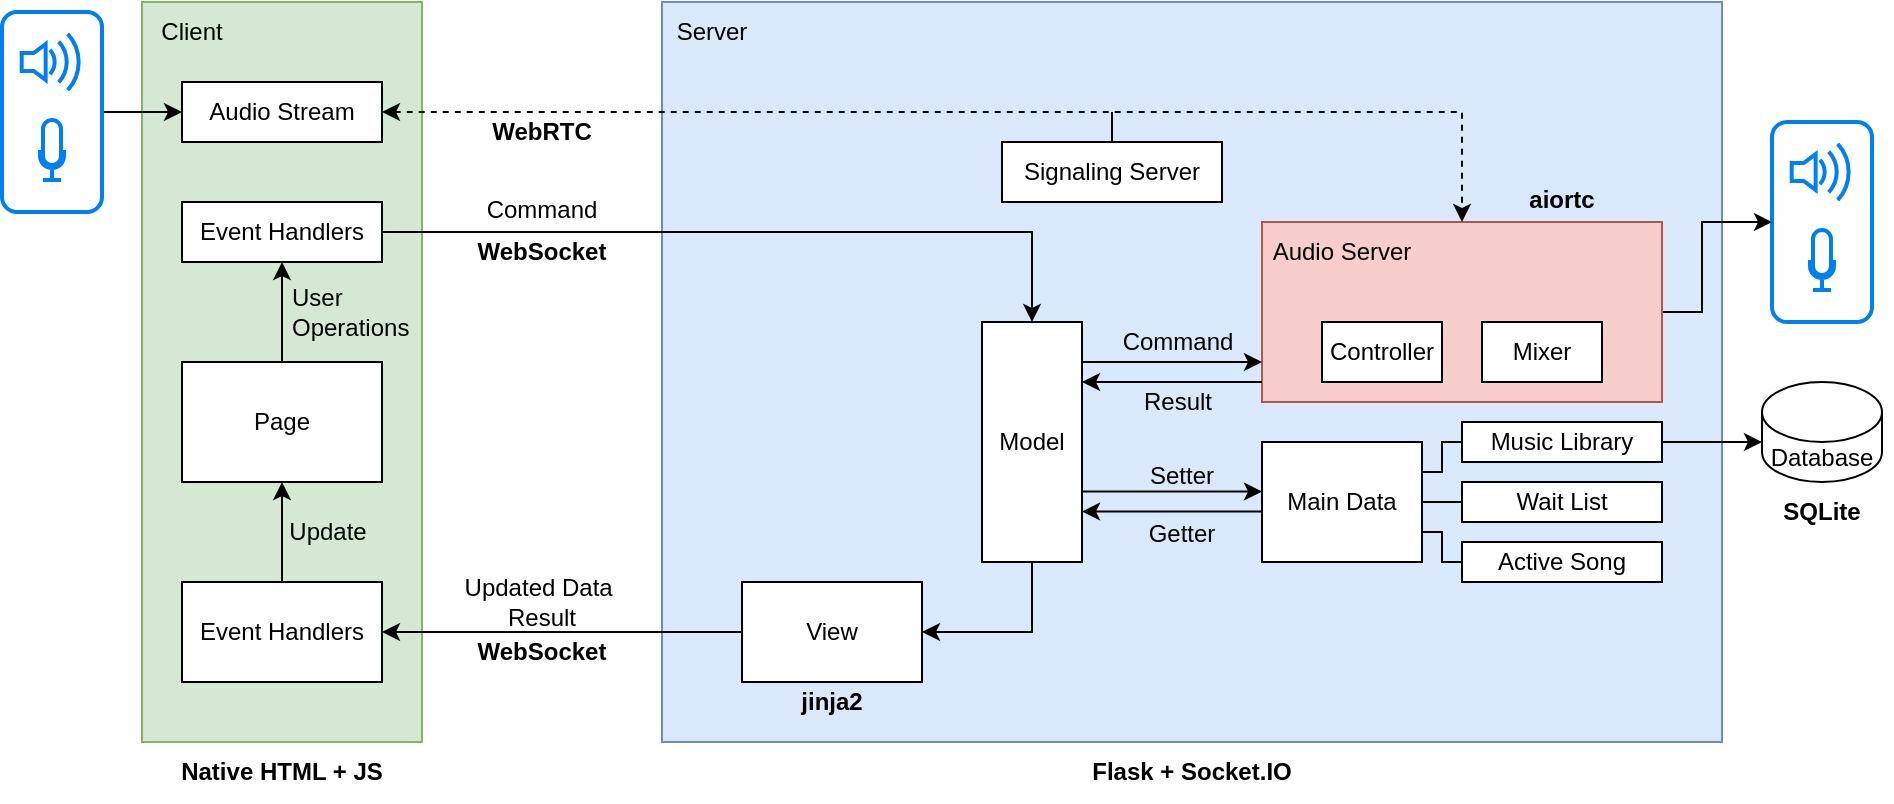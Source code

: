 <mxfile version="24.9.1">
  <diagram name="第 1 页" id="i1QhH0rPRA2hifDkSosV">
    <mxGraphModel dx="1610" dy="878" grid="1" gridSize="10" guides="1" tooltips="1" connect="1" arrows="1" fold="1" page="1" pageScale="1" pageWidth="1000" pageHeight="1000" math="0" shadow="0">
      <root>
        <mxCell id="0" />
        <mxCell id="1" parent="0" />
        <mxCell id="a9eeKcHGMqGuBWr7Spul-93" value="" style="rounded=1;whiteSpace=wrap;html=1;fillColor=none;strokeColor=#0080f0;strokeWidth=2;" vertex="1" parent="1">
          <mxGeometry x="935" y="90" width="50" height="100" as="geometry" />
        </mxCell>
        <mxCell id="a9eeKcHGMqGuBWr7Spul-1" value="" style="rounded=0;whiteSpace=wrap;html=1;fillColor=#dae8fc;strokeColor=#6c8ebf;" vertex="1" parent="1">
          <mxGeometry x="380" y="30" width="530" height="370" as="geometry" />
        </mxCell>
        <mxCell id="a9eeKcHGMqGuBWr7Spul-4" value="" style="rounded=0;whiteSpace=wrap;html=1;fillColor=#d5e8d4;strokeColor=#82b366;" vertex="1" parent="1">
          <mxGeometry x="120" y="30" width="140" height="370" as="geometry" />
        </mxCell>
        <mxCell id="a9eeKcHGMqGuBWr7Spul-71" style="edgeStyle=orthogonalEdgeStyle;rounded=0;orthogonalLoop=1;jettySize=auto;html=1;exitX=0.5;exitY=1;exitDx=0;exitDy=0;entryX=1;entryY=0.5;entryDx=0;entryDy=0;" edge="1" parent="1" source="a9eeKcHGMqGuBWr7Spul-5" target="a9eeKcHGMqGuBWr7Spul-6">
          <mxGeometry relative="1" as="geometry" />
        </mxCell>
        <mxCell id="a9eeKcHGMqGuBWr7Spul-5" value="Model" style="rounded=0;whiteSpace=wrap;html=1;" vertex="1" parent="1">
          <mxGeometry x="540" y="190" width="50" height="120" as="geometry" />
        </mxCell>
        <mxCell id="a9eeKcHGMqGuBWr7Spul-65" style="edgeStyle=orthogonalEdgeStyle;rounded=0;orthogonalLoop=1;jettySize=auto;html=1;exitX=0;exitY=0.5;exitDx=0;exitDy=0;entryX=1;entryY=0.5;entryDx=0;entryDy=0;" edge="1" parent="1" source="a9eeKcHGMqGuBWr7Spul-6" target="a9eeKcHGMqGuBWr7Spul-54">
          <mxGeometry relative="1" as="geometry" />
        </mxCell>
        <mxCell id="a9eeKcHGMqGuBWr7Spul-6" value="View" style="rounded=0;whiteSpace=wrap;html=1;" vertex="1" parent="1">
          <mxGeometry x="420" y="320" width="90" height="50" as="geometry" />
        </mxCell>
        <mxCell id="a9eeKcHGMqGuBWr7Spul-72" style="edgeStyle=orthogonalEdgeStyle;rounded=0;orthogonalLoop=1;jettySize=auto;html=1;exitX=1;exitY=0.5;exitDx=0;exitDy=0;entryX=0.5;entryY=0;entryDx=0;entryDy=0;" edge="1" parent="1" source="a9eeKcHGMqGuBWr7Spul-8" target="a9eeKcHGMqGuBWr7Spul-5">
          <mxGeometry relative="1" as="geometry" />
        </mxCell>
        <mxCell id="a9eeKcHGMqGuBWr7Spul-8" value="Event Handlers" style="rounded=0;whiteSpace=wrap;html=1;arcSize=11;strokeColor=default;align=center;verticalAlign=middle;fontFamily=Helvetica;fontSize=12;fontColor=default;fillColor=default;" vertex="1" parent="1">
          <mxGeometry x="140" y="130" width="100" height="30" as="geometry" />
        </mxCell>
        <mxCell id="a9eeKcHGMqGuBWr7Spul-9" value="Client" style="text;html=1;align=center;verticalAlign=middle;whiteSpace=wrap;rounded=0;" vertex="1" parent="1">
          <mxGeometry x="120" y="30" width="50" height="30" as="geometry" />
        </mxCell>
        <mxCell id="a9eeKcHGMqGuBWr7Spul-10" value="Server" style="text;html=1;align=center;verticalAlign=middle;whiteSpace=wrap;rounded=0;" vertex="1" parent="1">
          <mxGeometry x="380" y="30" width="50" height="30" as="geometry" />
        </mxCell>
        <mxCell id="a9eeKcHGMqGuBWr7Spul-94" style="edgeStyle=orthogonalEdgeStyle;rounded=0;orthogonalLoop=1;jettySize=auto;html=1;exitX=1;exitY=0.5;exitDx=0;exitDy=0;entryX=0;entryY=0.5;entryDx=0;entryDy=0;" edge="1" parent="1" source="a9eeKcHGMqGuBWr7Spul-17" target="a9eeKcHGMqGuBWr7Spul-93">
          <mxGeometry relative="1" as="geometry">
            <Array as="points">
              <mxPoint x="900" y="185" />
              <mxPoint x="900" y="140" />
            </Array>
          </mxGeometry>
        </mxCell>
        <mxCell id="a9eeKcHGMqGuBWr7Spul-17" value="" style="rounded=0;whiteSpace=wrap;html=1;fillColor=#f8cecc;strokeColor=#b85450;" vertex="1" parent="1">
          <mxGeometry x="680" y="140" width="200" height="90" as="geometry" />
        </mxCell>
        <mxCell id="a9eeKcHGMqGuBWr7Spul-18" value="Audio Server" style="text;html=1;align=center;verticalAlign=middle;whiteSpace=wrap;rounded=0;" vertex="1" parent="1">
          <mxGeometry x="680" y="140" width="80" height="30" as="geometry" />
        </mxCell>
        <mxCell id="a9eeKcHGMqGuBWr7Spul-46" style="edgeStyle=orthogonalEdgeStyle;rounded=0;orthogonalLoop=1;jettySize=auto;html=1;exitX=1;exitY=0.25;exitDx=0;exitDy=0;entryX=0;entryY=0.5;entryDx=0;entryDy=0;endArrow=none;endFill=0;" edge="1" parent="1" source="a9eeKcHGMqGuBWr7Spul-21" target="a9eeKcHGMqGuBWr7Spul-26">
          <mxGeometry relative="1" as="geometry">
            <Array as="points">
              <mxPoint x="770" y="265" />
              <mxPoint x="770" y="250" />
            </Array>
          </mxGeometry>
        </mxCell>
        <mxCell id="a9eeKcHGMqGuBWr7Spul-47" style="edgeStyle=orthogonalEdgeStyle;rounded=0;orthogonalLoop=1;jettySize=auto;html=1;exitX=1;exitY=0.5;exitDx=0;exitDy=0;entryX=0;entryY=0.5;entryDx=0;entryDy=0;endArrow=none;endFill=0;" edge="1" parent="1" source="a9eeKcHGMqGuBWr7Spul-21" target="a9eeKcHGMqGuBWr7Spul-27">
          <mxGeometry relative="1" as="geometry" />
        </mxCell>
        <mxCell id="a9eeKcHGMqGuBWr7Spul-48" style="edgeStyle=orthogonalEdgeStyle;rounded=0;orthogonalLoop=1;jettySize=auto;html=1;exitX=1;exitY=0.75;exitDx=0;exitDy=0;entryX=0;entryY=0.5;entryDx=0;entryDy=0;endArrow=none;endFill=0;" edge="1" parent="1" source="a9eeKcHGMqGuBWr7Spul-21" target="a9eeKcHGMqGuBWr7Spul-28">
          <mxGeometry relative="1" as="geometry">
            <Array as="points">
              <mxPoint x="770" y="295" />
              <mxPoint x="770" y="310" />
            </Array>
          </mxGeometry>
        </mxCell>
        <mxCell id="a9eeKcHGMqGuBWr7Spul-21" value="Main Data" style="rounded=0;whiteSpace=wrap;html=1;" vertex="1" parent="1">
          <mxGeometry x="680" y="250" width="80" height="60" as="geometry" />
        </mxCell>
        <mxCell id="a9eeKcHGMqGuBWr7Spul-24" value="" style="endArrow=classic;html=1;rounded=0;" edge="1" parent="1">
          <mxGeometry width="50" height="50" relative="1" as="geometry">
            <mxPoint x="590" y="210" as="sourcePoint" />
            <mxPoint x="680" y="210" as="targetPoint" />
          </mxGeometry>
        </mxCell>
        <mxCell id="a9eeKcHGMqGuBWr7Spul-25" value="" style="endArrow=classic;html=1;rounded=0;" edge="1" parent="1">
          <mxGeometry width="50" height="50" relative="1" as="geometry">
            <mxPoint x="680" y="220" as="sourcePoint" />
            <mxPoint x="590" y="220" as="targetPoint" />
          </mxGeometry>
        </mxCell>
        <mxCell id="a9eeKcHGMqGuBWr7Spul-26" value="Music Library" style="rounded=0;whiteSpace=wrap;html=1;" vertex="1" parent="1">
          <mxGeometry x="780" y="240" width="100" height="20" as="geometry" />
        </mxCell>
        <mxCell id="a9eeKcHGMqGuBWr7Spul-27" value="Wait List" style="rounded=0;whiteSpace=wrap;html=1;" vertex="1" parent="1">
          <mxGeometry x="780" y="270" width="100" height="20" as="geometry" />
        </mxCell>
        <mxCell id="a9eeKcHGMqGuBWr7Spul-28" value="Active Song" style="rounded=0;whiteSpace=wrap;html=1;" vertex="1" parent="1">
          <mxGeometry x="780" y="300" width="100" height="20" as="geometry" />
        </mxCell>
        <mxCell id="a9eeKcHGMqGuBWr7Spul-41" style="edgeStyle=orthogonalEdgeStyle;rounded=0;orthogonalLoop=1;jettySize=auto;html=1;exitX=1;exitY=0.5;exitDx=0;exitDy=0;dashed=1;startArrow=classic;startFill=1;" edge="1" parent="1" source="a9eeKcHGMqGuBWr7Spul-31" target="a9eeKcHGMqGuBWr7Spul-17">
          <mxGeometry relative="1" as="geometry" />
        </mxCell>
        <mxCell id="a9eeKcHGMqGuBWr7Spul-31" value="Audio Stream" style="rounded=0;whiteSpace=wrap;html=1;" vertex="1" parent="1">
          <mxGeometry x="140" y="70" width="100" height="30" as="geometry" />
        </mxCell>
        <mxCell id="a9eeKcHGMqGuBWr7Spul-40" value="WebSocket" style="text;html=1;align=center;verticalAlign=middle;whiteSpace=wrap;rounded=0;fontStyle=1" vertex="1" parent="1">
          <mxGeometry x="290" y="140" width="60" height="30" as="geometry" />
        </mxCell>
        <mxCell id="a9eeKcHGMqGuBWr7Spul-49" value="WebRTC" style="text;html=1;align=center;verticalAlign=middle;whiteSpace=wrap;rounded=0;fontStyle=1" vertex="1" parent="1">
          <mxGeometry x="290" y="80" width="60" height="30" as="geometry" />
        </mxCell>
        <mxCell id="a9eeKcHGMqGuBWr7Spul-54" value="Event Handlers" style="rounded=0;whiteSpace=wrap;html=1;" vertex="1" parent="1">
          <mxGeometry x="140" y="320" width="100" height="50" as="geometry" />
        </mxCell>
        <mxCell id="a9eeKcHGMqGuBWr7Spul-56" style="edgeStyle=orthogonalEdgeStyle;rounded=0;orthogonalLoop=1;jettySize=auto;html=1;exitX=0.5;exitY=1;exitDx=0;exitDy=0;entryX=0.5;entryY=0;entryDx=0;entryDy=0;endArrow=none;endFill=0;startArrow=classic;startFill=1;" edge="1" parent="1" source="a9eeKcHGMqGuBWr7Spul-55" target="a9eeKcHGMqGuBWr7Spul-54">
          <mxGeometry relative="1" as="geometry" />
        </mxCell>
        <mxCell id="a9eeKcHGMqGuBWr7Spul-57" style="edgeStyle=orthogonalEdgeStyle;rounded=0;orthogonalLoop=1;jettySize=auto;html=1;exitX=0.5;exitY=0;exitDx=0;exitDy=0;entryX=0.5;entryY=1;entryDx=0;entryDy=0;endArrow=classic;endFill=1;" edge="1" parent="1" source="a9eeKcHGMqGuBWr7Spul-55" target="a9eeKcHGMqGuBWr7Spul-8">
          <mxGeometry relative="1" as="geometry" />
        </mxCell>
        <mxCell id="a9eeKcHGMqGuBWr7Spul-55" value="Page" style="rounded=0;whiteSpace=wrap;html=1;" vertex="1" parent="1">
          <mxGeometry x="140" y="210" width="100" height="60" as="geometry" />
        </mxCell>
        <mxCell id="a9eeKcHGMqGuBWr7Spul-61" style="edgeStyle=orthogonalEdgeStyle;rounded=0;orthogonalLoop=1;jettySize=auto;html=1;exitX=0.5;exitY=0;exitDx=0;exitDy=0;endArrow=none;endFill=0;" edge="1" parent="1" source="a9eeKcHGMqGuBWr7Spul-58">
          <mxGeometry relative="1" as="geometry">
            <mxPoint x="605" y="85" as="targetPoint" />
          </mxGeometry>
        </mxCell>
        <mxCell id="a9eeKcHGMqGuBWr7Spul-58" value="Signaling Server" style="rounded=0;whiteSpace=wrap;html=1;" vertex="1" parent="1">
          <mxGeometry x="550" y="100" width="110" height="30" as="geometry" />
        </mxCell>
        <mxCell id="a9eeKcHGMqGuBWr7Spul-62" value="Controller" style="rounded=0;whiteSpace=wrap;html=1;" vertex="1" parent="1">
          <mxGeometry x="710" y="190" width="60" height="30" as="geometry" />
        </mxCell>
        <mxCell id="a9eeKcHGMqGuBWr7Spul-63" value="Mixer" style="rounded=0;whiteSpace=wrap;html=1;" vertex="1" parent="1">
          <mxGeometry x="790" y="190" width="60" height="30" as="geometry" />
        </mxCell>
        <mxCell id="a9eeKcHGMqGuBWr7Spul-66" value="WebSocket" style="text;html=1;align=center;verticalAlign=middle;whiteSpace=wrap;rounded=0;fontStyle=1" vertex="1" parent="1">
          <mxGeometry x="290" y="340" width="60" height="30" as="geometry" />
        </mxCell>
        <mxCell id="a9eeKcHGMqGuBWr7Spul-67" value="Update" style="text;html=1;align=center;verticalAlign=middle;whiteSpace=wrap;rounded=0;fontStyle=0" vertex="1" parent="1">
          <mxGeometry x="193" y="280" width="40" height="30" as="geometry" />
        </mxCell>
        <mxCell id="a9eeKcHGMqGuBWr7Spul-68" value="User&lt;div&gt;Operations&lt;/div&gt;" style="text;html=1;align=left;verticalAlign=middle;whiteSpace=wrap;rounded=0;fontStyle=0" vertex="1" parent="1">
          <mxGeometry x="193" y="170" width="40" height="30" as="geometry" />
        </mxCell>
        <mxCell id="a9eeKcHGMqGuBWr7Spul-73" value="" style="endArrow=classic;html=1;rounded=0;" edge="1" parent="1">
          <mxGeometry width="50" height="50" relative="1" as="geometry">
            <mxPoint x="590" y="274.77" as="sourcePoint" />
            <mxPoint x="680" y="274.77" as="targetPoint" />
          </mxGeometry>
        </mxCell>
        <mxCell id="a9eeKcHGMqGuBWr7Spul-74" value="" style="endArrow=classic;html=1;rounded=0;" edge="1" parent="1">
          <mxGeometry width="50" height="50" relative="1" as="geometry">
            <mxPoint x="680" y="284.77" as="sourcePoint" />
            <mxPoint x="590" y="284.77" as="targetPoint" />
          </mxGeometry>
        </mxCell>
        <mxCell id="a9eeKcHGMqGuBWr7Spul-75" value="Setter" style="text;html=1;align=center;verticalAlign=middle;whiteSpace=wrap;rounded=0;fontStyle=0" vertex="1" parent="1">
          <mxGeometry x="620" y="257" width="40" height="20" as="geometry" />
        </mxCell>
        <mxCell id="a9eeKcHGMqGuBWr7Spul-76" value="Getter" style="text;html=1;align=center;verticalAlign=middle;whiteSpace=wrap;rounded=0;fontStyle=0" vertex="1" parent="1">
          <mxGeometry x="620" y="286" width="40" height="20" as="geometry" />
        </mxCell>
        <mxCell id="a9eeKcHGMqGuBWr7Spul-77" value="Command" style="text;html=1;align=center;verticalAlign=middle;whiteSpace=wrap;rounded=0;fontStyle=0" vertex="1" parent="1">
          <mxGeometry x="608" y="190" width="60" height="20" as="geometry" />
        </mxCell>
        <mxCell id="a9eeKcHGMqGuBWr7Spul-78" value="Result" style="text;html=1;align=center;verticalAlign=middle;whiteSpace=wrap;rounded=0;fontStyle=0" vertex="1" parent="1">
          <mxGeometry x="608" y="220" width="60" height="20" as="geometry" />
        </mxCell>
        <mxCell id="a9eeKcHGMqGuBWr7Spul-79" value="Command" style="text;html=1;align=center;verticalAlign=middle;whiteSpace=wrap;rounded=0;fontStyle=0" vertex="1" parent="1">
          <mxGeometry x="290" y="124" width="60" height="20" as="geometry" />
        </mxCell>
        <mxCell id="a9eeKcHGMqGuBWr7Spul-81" value="Updated Data&amp;nbsp;&lt;div&gt;Result&lt;/div&gt;" style="text;html=1;align=center;verticalAlign=middle;whiteSpace=wrap;rounded=0;fontStyle=0" vertex="1" parent="1">
          <mxGeometry x="280" y="320" width="80" height="20" as="geometry" />
        </mxCell>
        <mxCell id="a9eeKcHGMqGuBWr7Spul-89" value="Database" style="shape=cylinder3;whiteSpace=wrap;html=1;boundedLbl=1;backgroundOutline=1;size=15;" vertex="1" parent="1">
          <mxGeometry x="930" y="220" width="60" height="50" as="geometry" />
        </mxCell>
        <mxCell id="a9eeKcHGMqGuBWr7Spul-90" style="edgeStyle=orthogonalEdgeStyle;rounded=0;orthogonalLoop=1;jettySize=auto;html=1;exitX=1;exitY=0.5;exitDx=0;exitDy=0;entryX=0;entryY=0;entryDx=0;entryDy=30;entryPerimeter=0;" edge="1" parent="1" source="a9eeKcHGMqGuBWr7Spul-26" target="a9eeKcHGMqGuBWr7Spul-89">
          <mxGeometry relative="1" as="geometry" />
        </mxCell>
        <mxCell id="a9eeKcHGMqGuBWr7Spul-91" value="" style="html=1;verticalLabelPosition=bottom;align=center;labelBackgroundColor=#ffffff;verticalAlign=top;strokeWidth=2;strokeColor=#0080F0;shadow=0;dashed=0;shape=mxgraph.ios7.icons.volume_2;pointerEvents=1" vertex="1" parent="1">
          <mxGeometry x="944.85" y="100.9" width="30.3" height="28.2" as="geometry" />
        </mxCell>
        <mxCell id="a9eeKcHGMqGuBWr7Spul-92" value="" style="html=1;verticalLabelPosition=bottom;align=center;labelBackgroundColor=#ffffff;verticalAlign=top;strokeWidth=2;strokeColor=#0080F0;shadow=0;dashed=0;shape=mxgraph.ios7.icons.microphone;" vertex="1" parent="1">
          <mxGeometry x="954" y="144" width="12" height="30" as="geometry" />
        </mxCell>
        <mxCell id="a9eeKcHGMqGuBWr7Spul-98" style="edgeStyle=orthogonalEdgeStyle;rounded=0;orthogonalLoop=1;jettySize=auto;html=1;exitX=1;exitY=0.5;exitDx=0;exitDy=0;" edge="1" parent="1" source="a9eeKcHGMqGuBWr7Spul-95" target="a9eeKcHGMqGuBWr7Spul-31">
          <mxGeometry relative="1" as="geometry" />
        </mxCell>
        <mxCell id="a9eeKcHGMqGuBWr7Spul-95" value="" style="rounded=1;whiteSpace=wrap;html=1;fillColor=none;strokeColor=#0080f0;strokeWidth=2;" vertex="1" parent="1">
          <mxGeometry x="50" y="35" width="50" height="100" as="geometry" />
        </mxCell>
        <mxCell id="a9eeKcHGMqGuBWr7Spul-96" value="" style="html=1;verticalLabelPosition=bottom;align=center;labelBackgroundColor=#ffffff;verticalAlign=top;strokeWidth=2;strokeColor=#0080F0;shadow=0;dashed=0;shape=mxgraph.ios7.icons.volume_2;pointerEvents=1" vertex="1" parent="1">
          <mxGeometry x="59.85" y="45.9" width="30.3" height="28.2" as="geometry" />
        </mxCell>
        <mxCell id="a9eeKcHGMqGuBWr7Spul-97" value="" style="html=1;verticalLabelPosition=bottom;align=center;labelBackgroundColor=#ffffff;verticalAlign=top;strokeWidth=2;strokeColor=#0080F0;shadow=0;dashed=0;shape=mxgraph.ios7.icons.microphone;" vertex="1" parent="1">
          <mxGeometry x="69" y="89" width="12" height="30" as="geometry" />
        </mxCell>
        <mxCell id="a9eeKcHGMqGuBWr7Spul-100" value="Flask + Socket.IO" style="text;html=1;align=center;verticalAlign=middle;whiteSpace=wrap;rounded=0;fontStyle=1" vertex="1" parent="1">
          <mxGeometry x="590" y="400" width="110" height="30" as="geometry" />
        </mxCell>
        <mxCell id="a9eeKcHGMqGuBWr7Spul-101" value="Native HTML + JS" style="text;html=1;align=center;verticalAlign=middle;whiteSpace=wrap;rounded=0;fontStyle=1" vertex="1" parent="1">
          <mxGeometry x="135" y="400" width="110" height="30" as="geometry" />
        </mxCell>
        <mxCell id="a9eeKcHGMqGuBWr7Spul-102" value="SQLite" style="text;html=1;align=center;verticalAlign=middle;whiteSpace=wrap;rounded=0;fontStyle=1" vertex="1" parent="1">
          <mxGeometry x="925" y="270" width="70" height="30" as="geometry" />
        </mxCell>
        <mxCell id="a9eeKcHGMqGuBWr7Spul-103" value="aiortc" style="text;html=1;align=center;verticalAlign=middle;whiteSpace=wrap;rounded=0;fontStyle=1" vertex="1" parent="1">
          <mxGeometry x="795" y="114" width="70" height="30" as="geometry" />
        </mxCell>
        <mxCell id="a9eeKcHGMqGuBWr7Spul-104" value="jinja2" style="text;html=1;align=center;verticalAlign=middle;whiteSpace=wrap;rounded=0;fontStyle=1" vertex="1" parent="1">
          <mxGeometry x="440" y="370" width="50" height="20" as="geometry" />
        </mxCell>
      </root>
    </mxGraphModel>
  </diagram>
</mxfile>
